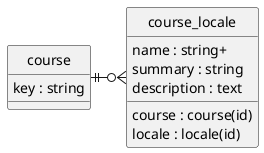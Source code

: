 @startuml uml
skinparam monochrome true
skinparam linetype ortho
hide circle

entity course {
    key : string
}

entity course_locale {
    course : course(id)
    locale : locale(id)
    name : string+
    summary : string
    description : text
}

course ||-r-o{ course_locale

@enduml
